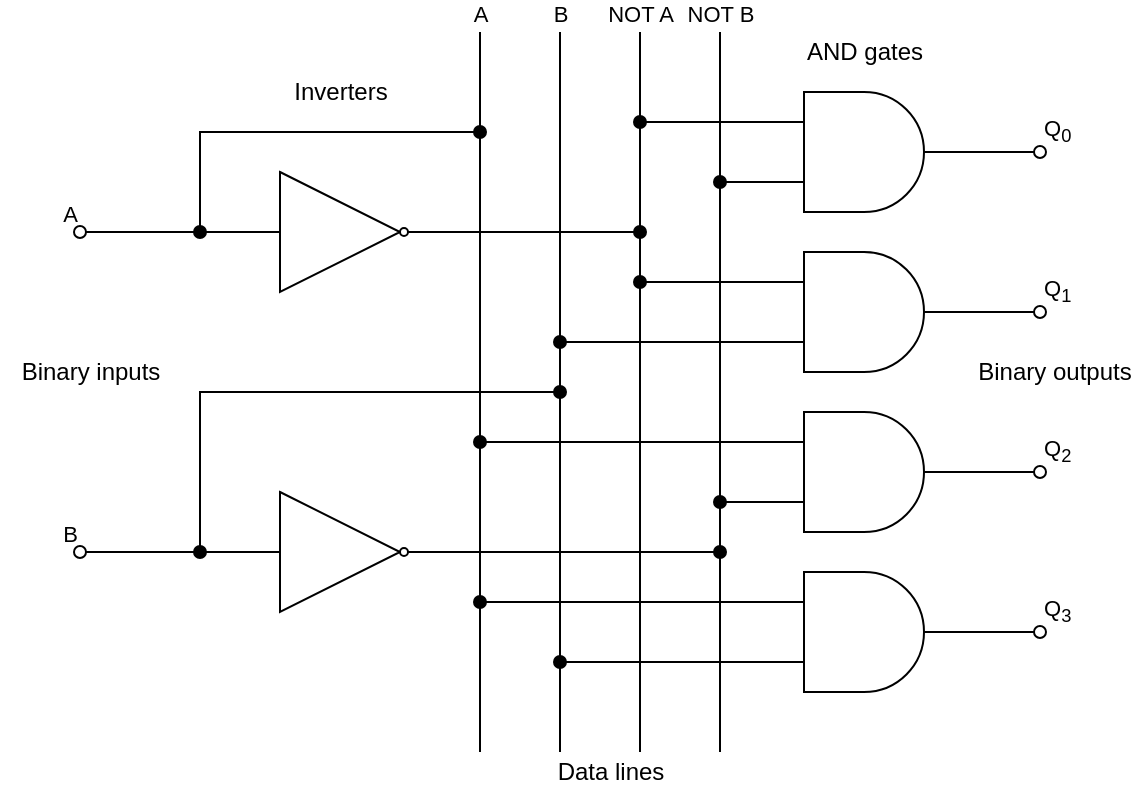 <mxfile version="12.6.5" type="device"><diagram name="Page-1" id="7e0a89b8-554c-2b80-1dc8-d5c74ca68de4"><mxGraphModel dx="575" dy="587" grid="1" gridSize="10" guides="1" tooltips="1" connect="1" arrows="1" fold="1" page="1" pageScale="1" pageWidth="1100" pageHeight="850" background="#ffffff" math="0" shadow="0"><root><mxCell id="0"/><mxCell id="1" parent="0"/><mxCell id="zN68vPfp297u2JYk8aE1-26" style="edgeStyle=orthogonalEdgeStyle;rounded=0;orthogonalLoop=1;jettySize=auto;html=1;exitX=1;exitY=0.5;exitDx=0;exitDy=0;endArrow=oval;endFill=1;" edge="1" parent="1" source="zN68vPfp297u2JYk8aE1-1"><mxGeometry relative="1" as="geometry"><mxPoint x="360" y="520" as="targetPoint"/></mxGeometry></mxCell><mxCell id="zN68vPfp297u2JYk8aE1-27" value="A" style="edgeStyle=orthogonalEdgeStyle;rounded=0;orthogonalLoop=1;jettySize=auto;html=1;exitX=0;exitY=0.5;exitDx=0;exitDy=0;endArrow=oval;endFill=0;align=right;labelPosition=left;verticalLabelPosition=top;verticalAlign=bottom;horizontal=1;labelBackgroundColor=none;" edge="1" parent="1" source="zN68vPfp297u2JYk8aE1-1"><mxGeometry x="1" relative="1" as="geometry"><mxPoint x="80" y="520" as="targetPoint"/><mxPoint as="offset"/></mxGeometry></mxCell><mxCell id="zN68vPfp297u2JYk8aE1-30" style="edgeStyle=orthogonalEdgeStyle;rounded=0;orthogonalLoop=1;jettySize=auto;html=1;endArrow=oval;endFill=1;startArrow=oval;startFill=1;" edge="1" parent="1"><mxGeometry relative="1" as="geometry"><mxPoint x="280" y="470" as="targetPoint"/><mxPoint x="140" y="520" as="sourcePoint"/><Array as="points"><mxPoint x="140" y="520"/><mxPoint x="140" y="470"/></Array></mxGeometry></mxCell><mxCell id="zN68vPfp297u2JYk8aE1-1" value="" style="verticalLabelPosition=top;shadow=0;dashed=0;align=center;html=1;verticalAlign=top;shape=mxgraph.electrical.logic_gates.buffer2;negating=1;labelPosition=center;" vertex="1" parent="1"><mxGeometry x="160" y="490" width="100" height="60" as="geometry"/></mxCell><mxCell id="zN68vPfp297u2JYk8aE1-25" style="edgeStyle=orthogonalEdgeStyle;rounded=0;orthogonalLoop=1;jettySize=auto;html=1;exitX=1;exitY=0.5;exitDx=0;exitDy=0;endArrow=oval;endFill=1;" edge="1" parent="1" source="zN68vPfp297u2JYk8aE1-2"><mxGeometry relative="1" as="geometry"><mxPoint x="400" y="680" as="targetPoint"/></mxGeometry></mxCell><mxCell id="zN68vPfp297u2JYk8aE1-28" value="B" style="edgeStyle=orthogonalEdgeStyle;rounded=0;orthogonalLoop=1;jettySize=auto;html=1;exitX=0;exitY=0.5;exitDx=0;exitDy=0;endArrow=oval;endFill=0;labelPosition=left;verticalLabelPosition=top;align=right;verticalAlign=bottom;labelBackgroundColor=none;" edge="1" parent="1" source="zN68vPfp297u2JYk8aE1-2"><mxGeometry x="1" relative="1" as="geometry"><mxPoint x="80" y="680" as="targetPoint"/><mxPoint as="offset"/></mxGeometry></mxCell><mxCell id="zN68vPfp297u2JYk8aE1-31" style="edgeStyle=orthogonalEdgeStyle;rounded=0;orthogonalLoop=1;jettySize=auto;html=1;endArrow=oval;endFill=1;startArrow=oval;startFill=1;" edge="1" parent="1"><mxGeometry relative="1" as="geometry"><mxPoint x="320" y="600" as="targetPoint"/><mxPoint x="140" y="680" as="sourcePoint"/><Array as="points"><mxPoint x="140" y="680"/><mxPoint x="140" y="600"/></Array></mxGeometry></mxCell><mxCell id="zN68vPfp297u2JYk8aE1-2" value="" style="verticalLabelPosition=bottom;shadow=0;dashed=0;align=center;html=1;verticalAlign=top;shape=mxgraph.electrical.logic_gates.buffer2;negating=1;" vertex="1" parent="1"><mxGeometry x="160" y="650" width="100" height="60" as="geometry"/></mxCell><mxCell id="zN68vPfp297u2JYk8aE1-9" style="edgeStyle=orthogonalEdgeStyle;rounded=0;orthogonalLoop=1;jettySize=auto;html=1;exitX=0;exitY=0.25;exitDx=0;exitDy=0;exitPerimeter=0;endArrow=oval;endFill=1;" edge="1" parent="1" source="zN68vPfp297u2JYk8aE1-3"><mxGeometry relative="1" as="geometry"><mxPoint x="360" y="465" as="targetPoint"/></mxGeometry></mxCell><mxCell id="zN68vPfp297u2JYk8aE1-10" style="edgeStyle=orthogonalEdgeStyle;rounded=0;orthogonalLoop=1;jettySize=auto;html=1;exitX=0;exitY=0.75;exitDx=0;exitDy=0;exitPerimeter=0;endArrow=oval;endFill=1;" edge="1" parent="1" source="zN68vPfp297u2JYk8aE1-3"><mxGeometry relative="1" as="geometry"><mxPoint x="400" y="495" as="targetPoint"/></mxGeometry></mxCell><mxCell id="zN68vPfp297u2JYk8aE1-21" value="Q&lt;sub&gt;0&lt;/sub&gt;" style="edgeStyle=orthogonalEdgeStyle;rounded=0;orthogonalLoop=1;jettySize=auto;html=1;exitX=1;exitY=0.5;exitDx=0;exitDy=0;exitPerimeter=0;endArrow=oval;endFill=0;labelPosition=right;verticalLabelPosition=top;align=left;verticalAlign=bottom;labelBackgroundColor=none;" edge="1" parent="1" source="zN68vPfp297u2JYk8aE1-3"><mxGeometry x="1" relative="1" as="geometry"><mxPoint x="560" y="480" as="targetPoint"/><mxPoint as="offset"/></mxGeometry></mxCell><mxCell id="zN68vPfp297u2JYk8aE1-3" value="" style="verticalLabelPosition=bottom;shadow=0;dashed=0;align=center;html=1;verticalAlign=top;shape=mxgraph.electrical.logic_gates.logic_gate;operation=and;" vertex="1" parent="1"><mxGeometry x="422" y="450" width="100" height="60" as="geometry"/></mxCell><mxCell id="zN68vPfp297u2JYk8aE1-15" style="edgeStyle=orthogonalEdgeStyle;rounded=0;orthogonalLoop=1;jettySize=auto;html=1;exitX=0;exitY=0.25;exitDx=0;exitDy=0;exitPerimeter=0;endArrow=oval;endFill=1;" edge="1" parent="1" source="zN68vPfp297u2JYk8aE1-4"><mxGeometry relative="1" as="geometry"><mxPoint x="360" y="545" as="targetPoint"/></mxGeometry></mxCell><mxCell id="zN68vPfp297u2JYk8aE1-16" style="edgeStyle=orthogonalEdgeStyle;rounded=0;orthogonalLoop=1;jettySize=auto;html=1;exitX=0;exitY=0.75;exitDx=0;exitDy=0;exitPerimeter=0;endArrow=oval;endFill=1;" edge="1" parent="1" source="zN68vPfp297u2JYk8aE1-4"><mxGeometry relative="1" as="geometry"><mxPoint x="320" y="575" as="targetPoint"/></mxGeometry></mxCell><mxCell id="zN68vPfp297u2JYk8aE1-22" value="Q&lt;sub&gt;1&lt;/sub&gt;" style="edgeStyle=orthogonalEdgeStyle;rounded=0;orthogonalLoop=1;jettySize=auto;html=1;exitX=1;exitY=0.5;exitDx=0;exitDy=0;exitPerimeter=0;endArrow=oval;endFill=0;labelBackgroundColor=none;labelPosition=right;verticalLabelPosition=top;align=left;verticalAlign=bottom;" edge="1" parent="1" source="zN68vPfp297u2JYk8aE1-4"><mxGeometry x="1" relative="1" as="geometry"><mxPoint x="560" y="560" as="targetPoint"/><mxPoint as="offset"/></mxGeometry></mxCell><mxCell id="zN68vPfp297u2JYk8aE1-4" value="" style="verticalLabelPosition=bottom;shadow=0;dashed=0;align=center;html=1;verticalAlign=top;shape=mxgraph.electrical.logic_gates.logic_gate;operation=and;" vertex="1" parent="1"><mxGeometry x="422" y="530" width="100" height="60" as="geometry"/></mxCell><mxCell id="zN68vPfp297u2JYk8aE1-17" style="edgeStyle=orthogonalEdgeStyle;rounded=0;orthogonalLoop=1;jettySize=auto;html=1;exitX=0;exitY=0.25;exitDx=0;exitDy=0;exitPerimeter=0;endArrow=oval;endFill=1;" edge="1" parent="1" source="zN68vPfp297u2JYk8aE1-5"><mxGeometry relative="1" as="geometry"><mxPoint x="280" y="625" as="targetPoint"/></mxGeometry></mxCell><mxCell id="zN68vPfp297u2JYk8aE1-18" style="edgeStyle=orthogonalEdgeStyle;rounded=0;orthogonalLoop=1;jettySize=auto;html=1;exitX=0;exitY=0.75;exitDx=0;exitDy=0;exitPerimeter=0;endArrow=oval;endFill=1;" edge="1" parent="1" source="zN68vPfp297u2JYk8aE1-5"><mxGeometry relative="1" as="geometry"><mxPoint x="400" y="655" as="targetPoint"/></mxGeometry></mxCell><mxCell id="zN68vPfp297u2JYk8aE1-23" value="Q&lt;sub&gt;2&lt;/sub&gt;" style="edgeStyle=orthogonalEdgeStyle;rounded=0;orthogonalLoop=1;jettySize=auto;html=1;exitX=1;exitY=0.5;exitDx=0;exitDy=0;exitPerimeter=0;endArrow=oval;endFill=0;labelBackgroundColor=none;labelPosition=right;verticalLabelPosition=top;align=left;verticalAlign=bottom;" edge="1" parent="1" source="zN68vPfp297u2JYk8aE1-5"><mxGeometry x="1" relative="1" as="geometry"><mxPoint x="560" y="640" as="targetPoint"/><mxPoint as="offset"/></mxGeometry></mxCell><mxCell id="zN68vPfp297u2JYk8aE1-5" value="" style="verticalLabelPosition=bottom;shadow=0;dashed=0;align=center;html=1;verticalAlign=top;shape=mxgraph.electrical.logic_gates.logic_gate;operation=and;" vertex="1" parent="1"><mxGeometry x="422" y="610" width="100" height="60" as="geometry"/></mxCell><mxCell id="zN68vPfp297u2JYk8aE1-19" style="edgeStyle=orthogonalEdgeStyle;rounded=0;orthogonalLoop=1;jettySize=auto;html=1;exitX=0;exitY=0.25;exitDx=0;exitDy=0;exitPerimeter=0;endArrow=oval;endFill=1;" edge="1" parent="1" source="zN68vPfp297u2JYk8aE1-6"><mxGeometry relative="1" as="geometry"><mxPoint x="280" y="705" as="targetPoint"/></mxGeometry></mxCell><mxCell id="zN68vPfp297u2JYk8aE1-20" style="edgeStyle=orthogonalEdgeStyle;rounded=0;orthogonalLoop=1;jettySize=auto;html=1;exitX=0;exitY=0.75;exitDx=0;exitDy=0;exitPerimeter=0;endArrow=oval;endFill=1;" edge="1" parent="1" source="zN68vPfp297u2JYk8aE1-6"><mxGeometry relative="1" as="geometry"><mxPoint x="320" y="735" as="targetPoint"/></mxGeometry></mxCell><mxCell id="zN68vPfp297u2JYk8aE1-24" value="Q&lt;sub&gt;3&lt;/sub&gt;" style="edgeStyle=orthogonalEdgeStyle;rounded=0;orthogonalLoop=1;jettySize=auto;html=1;exitX=1;exitY=0.5;exitDx=0;exitDy=0;exitPerimeter=0;endArrow=oval;endFill=0;labelBackgroundColor=none;labelPosition=right;verticalLabelPosition=top;align=left;verticalAlign=bottom;" edge="1" parent="1" source="zN68vPfp297u2JYk8aE1-6"><mxGeometry x="1" relative="1" as="geometry"><mxPoint x="560" y="720" as="targetPoint"/><mxPoint as="offset"/></mxGeometry></mxCell><mxCell id="zN68vPfp297u2JYk8aE1-6" value="" style="verticalLabelPosition=bottom;shadow=0;dashed=0;align=center;html=1;verticalAlign=top;shape=mxgraph.electrical.logic_gates.logic_gate;operation=and;" vertex="1" parent="1"><mxGeometry x="422" y="690" width="100" height="60" as="geometry"/></mxCell><mxCell id="zN68vPfp297u2JYk8aE1-11" value="NOT A" style="endArrow=none;html=1;labelBackgroundColor=none;labelPosition=center;verticalLabelPosition=top;align=center;verticalAlign=bottom;" edge="1" parent="1"><mxGeometry x="1" width="50" height="50" relative="1" as="geometry"><mxPoint x="360" y="780" as="sourcePoint"/><mxPoint x="360" y="420" as="targetPoint"/><mxPoint as="offset"/></mxGeometry></mxCell><mxCell id="zN68vPfp297u2JYk8aE1-12" value="NOT B" style="endArrow=none;html=1;labelBackgroundColor=none;labelPosition=center;verticalLabelPosition=top;align=center;verticalAlign=bottom;" edge="1" parent="1"><mxGeometry x="1" width="50" height="50" relative="1" as="geometry"><mxPoint x="400" y="780" as="sourcePoint"/><mxPoint x="400" y="420" as="targetPoint"/><mxPoint as="offset"/></mxGeometry></mxCell><mxCell id="zN68vPfp297u2JYk8aE1-13" value="B" style="endArrow=none;html=1;labelPosition=center;verticalLabelPosition=top;align=center;verticalAlign=bottom;labelBackgroundColor=none;" edge="1" parent="1"><mxGeometry x="1" width="50" height="50" relative="1" as="geometry"><mxPoint x="320" y="780" as="sourcePoint"/><mxPoint x="320" y="420" as="targetPoint"/><mxPoint as="offset"/></mxGeometry></mxCell><mxCell id="zN68vPfp297u2JYk8aE1-14" value="A" style="endArrow=none;html=1;labelPosition=center;verticalLabelPosition=top;align=center;verticalAlign=bottom;labelBackgroundColor=none;" edge="1" parent="1"><mxGeometry x="1" width="50" height="50" relative="1" as="geometry"><mxPoint x="280" y="780" as="sourcePoint"/><mxPoint x="280" y="420" as="targetPoint"/><mxPoint as="offset"/></mxGeometry></mxCell><mxCell id="zN68vPfp297u2JYk8aE1-40" value="Binary inputs" style="text;html=1;align=center;verticalAlign=middle;resizable=0;points=[];autosize=1;" vertex="1" parent="1"><mxGeometry x="40" y="580" width="90" height="20" as="geometry"/></mxCell><mxCell id="zN68vPfp297u2JYk8aE1-41" value="Inverters" style="text;html=1;align=center;verticalAlign=middle;resizable=0;points=[];autosize=1;" vertex="1" parent="1"><mxGeometry x="180" y="440" width="60" height="20" as="geometry"/></mxCell><mxCell id="zN68vPfp297u2JYk8aE1-44" value="AND gates" style="text;html=1;align=center;verticalAlign=middle;resizable=0;points=[];autosize=1;" vertex="1" parent="1"><mxGeometry x="437" y="420" width="70" height="20" as="geometry"/></mxCell><mxCell id="zN68vPfp297u2JYk8aE1-45" value="Data lines" style="text;html=1;align=center;verticalAlign=middle;resizable=0;points=[];autosize=1;" vertex="1" parent="1"><mxGeometry x="310" y="780" width="70" height="20" as="geometry"/></mxCell><mxCell id="zN68vPfp297u2JYk8aE1-46" value="Binary outputs" style="text;html=1;align=center;verticalAlign=middle;resizable=0;points=[];autosize=1;" vertex="1" parent="1"><mxGeometry x="522" y="580" width="90" height="20" as="geometry"/></mxCell></root></mxGraphModel></diagram></mxfile>
